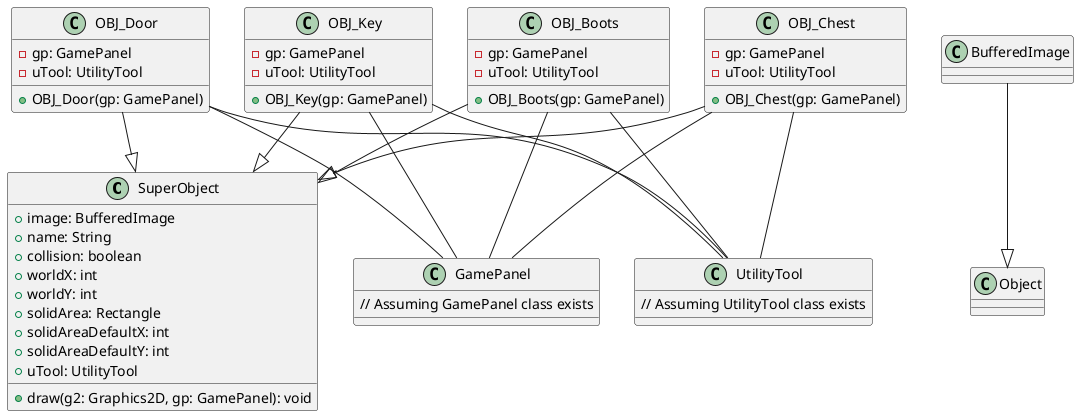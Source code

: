 @startuml object

class SuperObject {
    +image: BufferedImage
    +name: String
    +collision: boolean
    +worldX: int
    +worldY: int
    +solidArea: Rectangle
    +solidAreaDefaultX: int
    +solidAreaDefaultY: int
    +uTool: UtilityTool
    +draw(g2: Graphics2D, gp: GamePanel): void
}

class OBJ_Boots {
    -gp: GamePanel
    -uTool: UtilityTool
    +OBJ_Boots(gp: GamePanel)
}

class OBJ_Chest {
    -gp: GamePanel
    -uTool: UtilityTool
    +OBJ_Chest(gp: GamePanel)
}

class OBJ_Door {
    -gp: GamePanel
    -uTool: UtilityTool
    +OBJ_Door(gp: GamePanel)
}

class OBJ_Key {
    -gp: GamePanel
    -uTool: UtilityTool
    +OBJ_Key(gp: GamePanel)
}

class GamePanel {
  // Assuming GamePanel class exists
}

class UtilityTool {
  // Assuming UtilityTool class exists
}

BufferedImage --|> Object

OBJ_Boots --|> SuperObject
OBJ_Chest --|> SuperObject
OBJ_Door --|> SuperObject
OBJ_Key --|> SuperObject

OBJ_Boots -- GamePanel
OBJ_Boots -- UtilityTool

OBJ_Chest -- GamePanel
OBJ_Chest -- UtilityTool

OBJ_Door -- GamePanel
OBJ_Door -- UtilityTool

OBJ_Key -- GamePanel
OBJ_Key -- UtilityTool

@enduml
